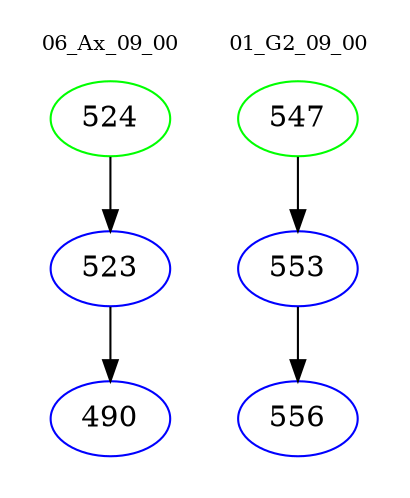 digraph{
subgraph cluster_0 {
color = white
label = "06_Ax_09_00";
fontsize=10;
T0_524 [label="524", color="green"]
T0_524 -> T0_523 [color="black"]
T0_523 [label="523", color="blue"]
T0_523 -> T0_490 [color="black"]
T0_490 [label="490", color="blue"]
}
subgraph cluster_1 {
color = white
label = "01_G2_09_00";
fontsize=10;
T1_547 [label="547", color="green"]
T1_547 -> T1_553 [color="black"]
T1_553 [label="553", color="blue"]
T1_553 -> T1_556 [color="black"]
T1_556 [label="556", color="blue"]
}
}
